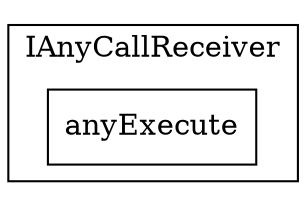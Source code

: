 strict digraph {
rankdir="LR"
node [shape=box]
subgraph cluster_17_IAnyCallReceiver {
label = "IAnyCallReceiver"
"17_anyExecute" [label="anyExecute"]
}subgraph cluster_solidity {
label = "[Solidity]"
}
}